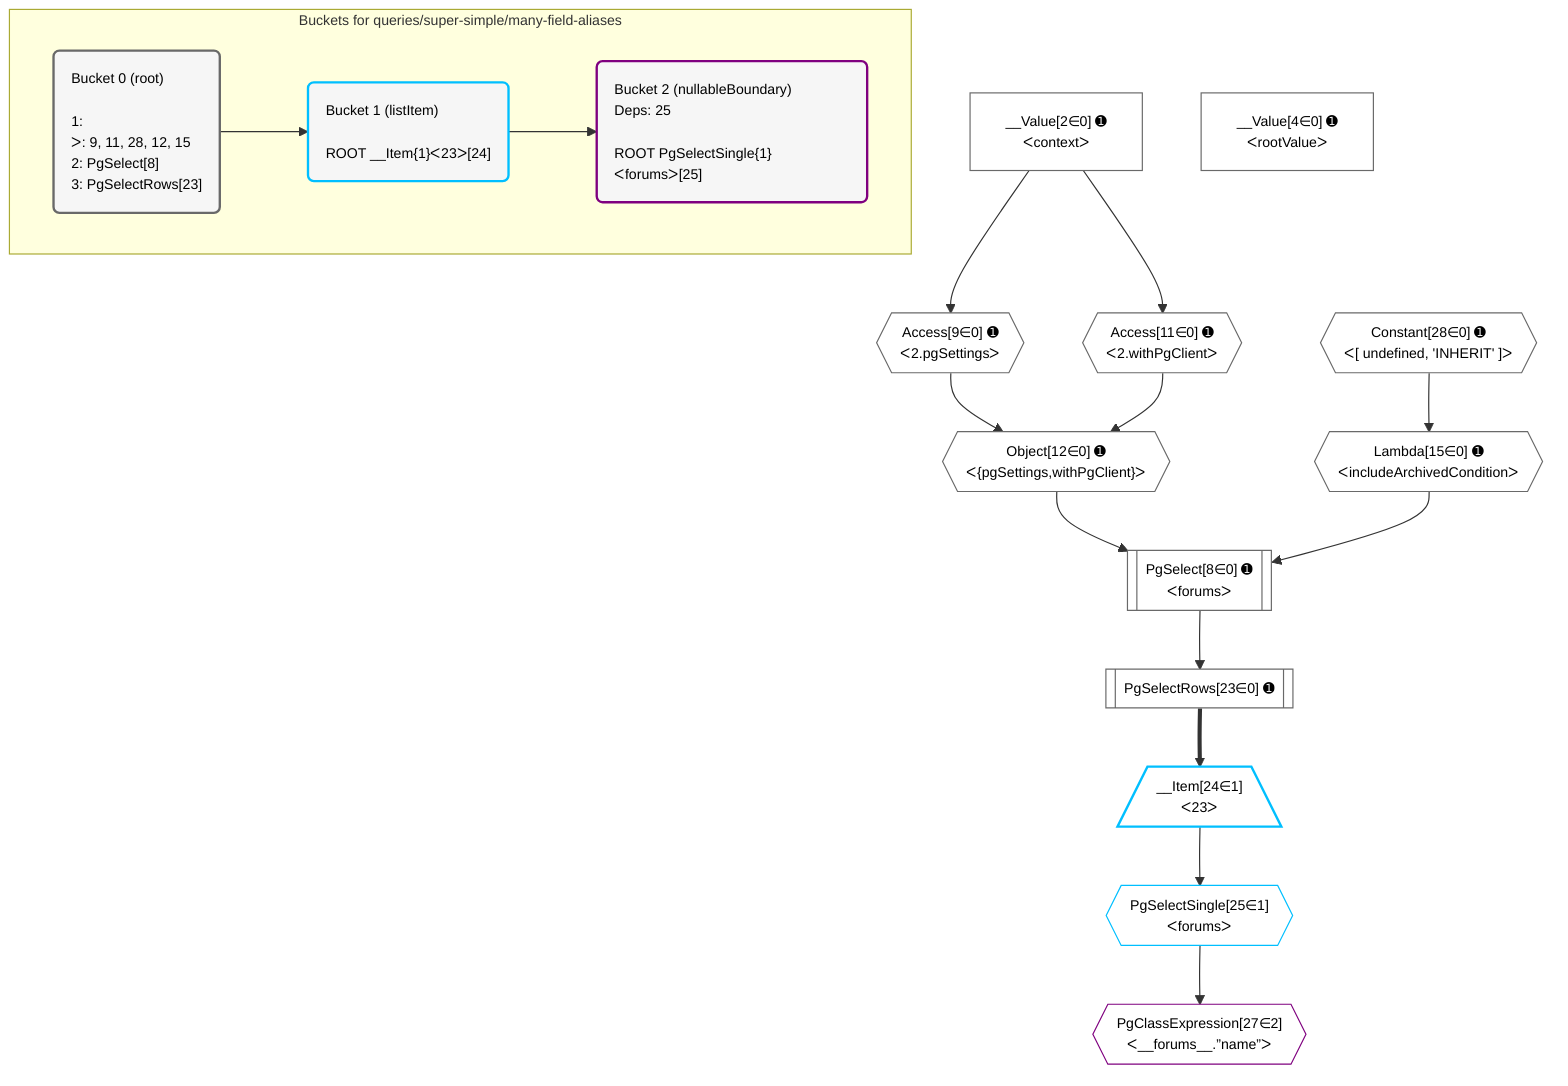 %%{init: {'themeVariables': { 'fontSize': '12px'}}}%%
graph TD
    classDef path fill:#eee,stroke:#000,color:#000
    classDef plan fill:#fff,stroke-width:1px,color:#000
    classDef itemplan fill:#fff,stroke-width:2px,color:#000
    classDef unbatchedplan fill:#dff,stroke-width:1px,color:#000
    classDef sideeffectplan fill:#fcc,stroke-width:2px,color:#000
    classDef bucket fill:#f6f6f6,color:#000,stroke-width:2px,text-align:left

    subgraph "Buckets for queries/super-simple/many-field-aliases"
    Bucket0("Bucket 0 (root)<br /><br />1: <br />ᐳ: 9, 11, 28, 12, 15<br />2: PgSelect[8]<br />3: PgSelectRows[23]"):::bucket
    Bucket1("Bucket 1 (listItem)<br /><br />ROOT __Item{1}ᐸ23ᐳ[24]"):::bucket
    Bucket2("Bucket 2 (nullableBoundary)<br />Deps: 25<br /><br />ROOT PgSelectSingle{1}ᐸforumsᐳ[25]"):::bucket
    end
    Bucket0 --> Bucket1
    Bucket1 --> Bucket2

    %% plan dependencies
    PgSelect8[["PgSelect[8∈0] ➊<br />ᐸforumsᐳ"]]:::plan
    Object12{{"Object[12∈0] ➊<br />ᐸ{pgSettings,withPgClient}ᐳ"}}:::plan
    Lambda15{{"Lambda[15∈0] ➊<br />ᐸincludeArchivedConditionᐳ"}}:::plan
    Object12 & Lambda15 --> PgSelect8
    Access9{{"Access[9∈0] ➊<br />ᐸ2.pgSettingsᐳ"}}:::plan
    Access11{{"Access[11∈0] ➊<br />ᐸ2.withPgClientᐳ"}}:::plan
    Access9 & Access11 --> Object12
    __Value2["__Value[2∈0] ➊<br />ᐸcontextᐳ"]:::plan
    __Value2 --> Access9
    __Value2 --> Access11
    Constant28{{"Constant[28∈0] ➊<br />ᐸ[ undefined, 'INHERIT' ]ᐳ"}}:::plan
    Constant28 --> Lambda15
    PgSelectRows23[["PgSelectRows[23∈0] ➊"]]:::plan
    PgSelect8 --> PgSelectRows23
    __Value4["__Value[4∈0] ➊<br />ᐸrootValueᐳ"]:::plan
    __Item24[/"__Item[24∈1]<br />ᐸ23ᐳ"\]:::itemplan
    PgSelectRows23 ==> __Item24
    PgSelectSingle25{{"PgSelectSingle[25∈1]<br />ᐸforumsᐳ"}}:::plan
    __Item24 --> PgSelectSingle25
    PgClassExpression27{{"PgClassExpression[27∈2]<br />ᐸ__forums__.”name”ᐳ"}}:::plan
    PgSelectSingle25 --> PgClassExpression27

    %% define steps
    classDef bucket0 stroke:#696969
    class Bucket0,__Value2,__Value4,PgSelect8,Access9,Access11,Object12,Lambda15,PgSelectRows23,Constant28 bucket0
    classDef bucket1 stroke:#00bfff
    class Bucket1,__Item24,PgSelectSingle25 bucket1
    classDef bucket2 stroke:#7f007f
    class Bucket2,PgClassExpression27 bucket2